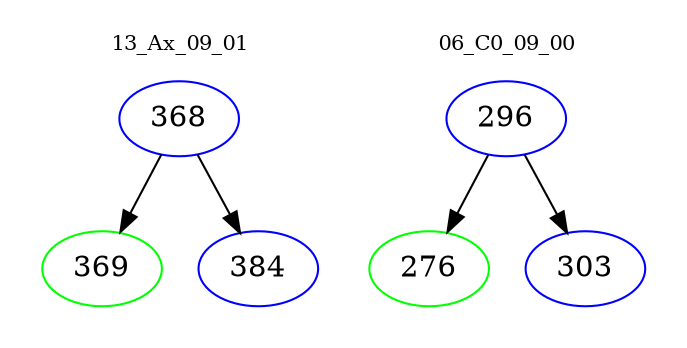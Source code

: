 digraph{
subgraph cluster_0 {
color = white
label = "13_Ax_09_01";
fontsize=10;
T0_368 [label="368", color="blue"]
T0_368 -> T0_369 [color="black"]
T0_369 [label="369", color="green"]
T0_368 -> T0_384 [color="black"]
T0_384 [label="384", color="blue"]
}
subgraph cluster_1 {
color = white
label = "06_C0_09_00";
fontsize=10;
T1_296 [label="296", color="blue"]
T1_296 -> T1_276 [color="black"]
T1_276 [label="276", color="green"]
T1_296 -> T1_303 [color="black"]
T1_303 [label="303", color="blue"]
}
}
